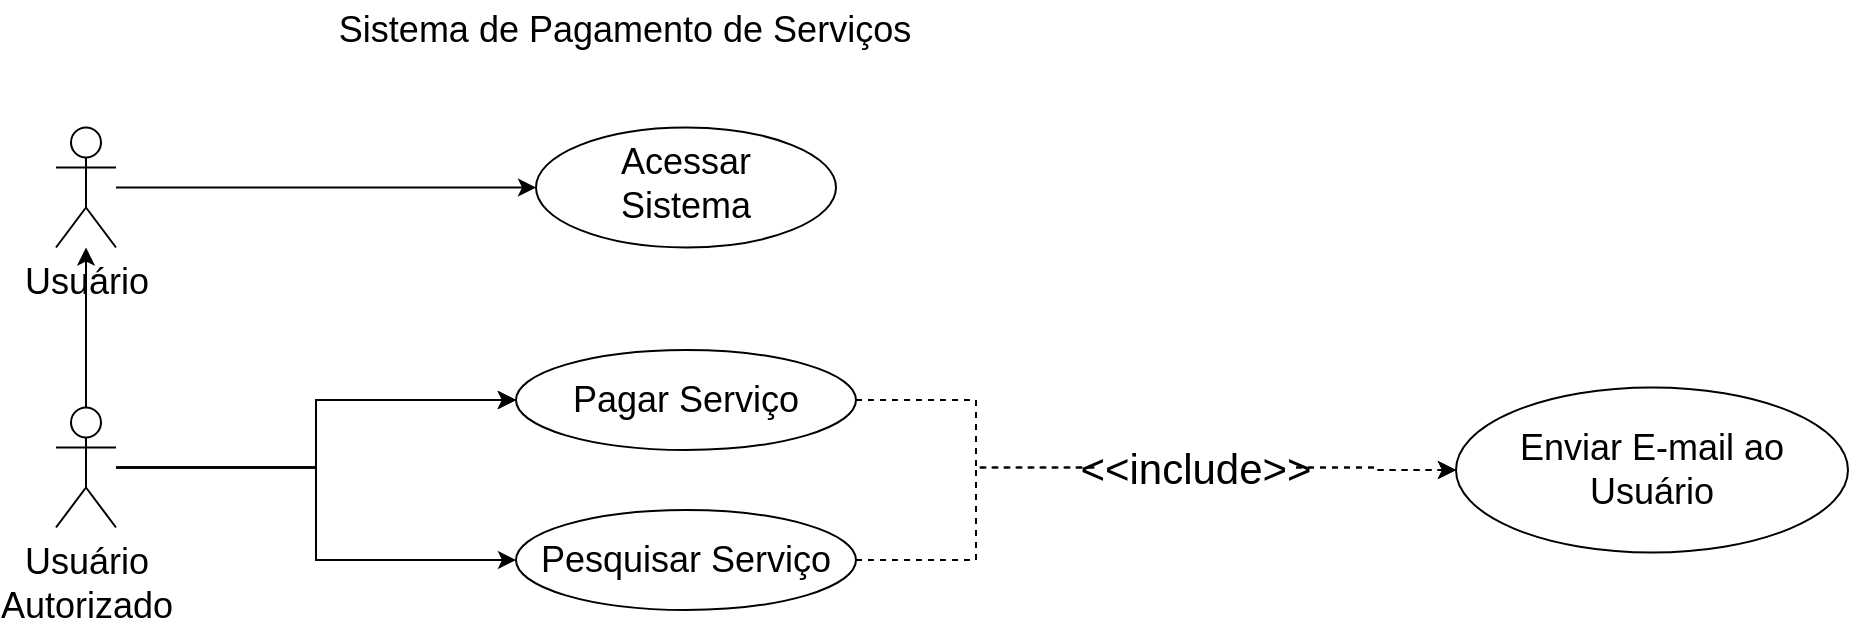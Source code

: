<mxfile version="15.6.0" type="github">
  <diagram id="GFazU6wIbxW0lbTs37Xs" name="Page-1">
    <mxGraphModel dx="1360" dy="1971" grid="1" gridSize="10" guides="1" tooltips="1" connect="1" arrows="1" fold="1" page="1" pageScale="1" pageWidth="827" pageHeight="1169" math="0" shadow="0">
      <root>
        <mxCell id="0" />
        <mxCell id="1" parent="0" />
        <mxCell id="R6VTZpEeM1OGPWIKPGFM-1" value="Sistema de Pagamento de Serviços&lt;br style=&quot;font-size: 18px;&quot;&gt;" style="text;html=1;align=center;verticalAlign=middle;resizable=0;points=[];autosize=1;strokeColor=none;fillColor=none;fontSize=18;" vertex="1" parent="1">
          <mxGeometry x="264" y="-1165" width="300" height="30" as="geometry" />
        </mxCell>
        <mxCell id="R6VTZpEeM1OGPWIKPGFM-5" value="" style="edgeStyle=orthogonalEdgeStyle;rounded=0;orthogonalLoop=1;jettySize=auto;html=1;fontSize=18;" edge="1" parent="1" source="R6VTZpEeM1OGPWIKPGFM-2" target="R6VTZpEeM1OGPWIKPGFM-4">
          <mxGeometry relative="1" as="geometry" />
        </mxCell>
        <mxCell id="R6VTZpEeM1OGPWIKPGFM-6" value="" style="edgeStyle=orthogonalEdgeStyle;rounded=0;orthogonalLoop=1;jettySize=auto;html=1;fontSize=18;" edge="1" parent="1" source="R6VTZpEeM1OGPWIKPGFM-2" target="R6VTZpEeM1OGPWIKPGFM-4">
          <mxGeometry relative="1" as="geometry" />
        </mxCell>
        <mxCell id="R6VTZpEeM1OGPWIKPGFM-7" value="" style="edgeStyle=orthogonalEdgeStyle;rounded=0;orthogonalLoop=1;jettySize=auto;html=1;fontSize=18;" edge="1" parent="1" source="R6VTZpEeM1OGPWIKPGFM-2" target="R6VTZpEeM1OGPWIKPGFM-4">
          <mxGeometry relative="1" as="geometry" />
        </mxCell>
        <mxCell id="R6VTZpEeM1OGPWIKPGFM-13" style="edgeStyle=orthogonalEdgeStyle;rounded=0;orthogonalLoop=1;jettySize=auto;html=1;entryX=0;entryY=0.5;entryDx=0;entryDy=0;fontSize=18;" edge="1" parent="1" source="R6VTZpEeM1OGPWIKPGFM-2" target="R6VTZpEeM1OGPWIKPGFM-12">
          <mxGeometry relative="1" as="geometry" />
        </mxCell>
        <mxCell id="R6VTZpEeM1OGPWIKPGFM-29" value="" style="edgeStyle=orthogonalEdgeStyle;rounded=0;orthogonalLoop=1;jettySize=auto;html=1;fontSize=21;" edge="1" parent="1" source="R6VTZpEeM1OGPWIKPGFM-2" target="R6VTZpEeM1OGPWIKPGFM-28">
          <mxGeometry relative="1" as="geometry" />
        </mxCell>
        <mxCell id="R6VTZpEeM1OGPWIKPGFM-2" value="Usuário&lt;br&gt;Autorizado" style="shape=umlActor;verticalLabelPosition=bottom;verticalAlign=top;html=1;fontSize=18;" vertex="1" parent="1">
          <mxGeometry x="130" y="-961.25" width="30" height="60" as="geometry" />
        </mxCell>
        <mxCell id="R6VTZpEeM1OGPWIKPGFM-16" value="" style="edgeStyle=orthogonalEdgeStyle;rounded=0;orthogonalLoop=1;jettySize=auto;html=1;fontSize=18;dashed=1;startArrow=none;" edge="1" parent="1" source="R6VTZpEeM1OGPWIKPGFM-19" target="R6VTZpEeM1OGPWIKPGFM-14">
          <mxGeometry relative="1" as="geometry" />
        </mxCell>
        <mxCell id="R6VTZpEeM1OGPWIKPGFM-4" value="Pagar Serviço" style="ellipse;whiteSpace=wrap;html=1;fontSize=18;verticalAlign=middle;" vertex="1" parent="1">
          <mxGeometry x="360" y="-990" width="170" height="50" as="geometry" />
        </mxCell>
        <mxCell id="R6VTZpEeM1OGPWIKPGFM-17" style="edgeStyle=orthogonalEdgeStyle;rounded=0;orthogonalLoop=1;jettySize=auto;html=1;exitX=1;exitY=0.5;exitDx=0;exitDy=0;entryX=0;entryY=0.5;entryDx=0;entryDy=0;dashed=1;fontSize=18;startArrow=none;" edge="1" parent="1" source="R6VTZpEeM1OGPWIKPGFM-19" target="R6VTZpEeM1OGPWIKPGFM-14">
          <mxGeometry relative="1" as="geometry" />
        </mxCell>
        <mxCell id="R6VTZpEeM1OGPWIKPGFM-12" value="Pesquisar Serviço" style="ellipse;whiteSpace=wrap;html=1;fontSize=18;verticalAlign=middle;" vertex="1" parent="1">
          <mxGeometry x="360" y="-910" width="170" height="50" as="geometry" />
        </mxCell>
        <mxCell id="R6VTZpEeM1OGPWIKPGFM-14" value="Enviar E-mail ao&lt;br&gt;Usuário" style="ellipse;whiteSpace=wrap;html=1;fontSize=18;verticalAlign=middle;" vertex="1" parent="1">
          <mxGeometry x="830" y="-971.25" width="196" height="82.5" as="geometry" />
        </mxCell>
        <mxCell id="R6VTZpEeM1OGPWIKPGFM-26" value="" style="edgeStyle=orthogonalEdgeStyle;rounded=0;orthogonalLoop=1;jettySize=auto;html=1;exitX=1;exitY=0.5;exitDx=0;exitDy=0;entryX=0;entryY=0.5;entryDx=0;entryDy=0;dashed=1;fontSize=18;endArrow=none;" edge="1" parent="1" source="R6VTZpEeM1OGPWIKPGFM-12" target="R6VTZpEeM1OGPWIKPGFM-19">
          <mxGeometry relative="1" as="geometry">
            <mxPoint x="530" y="-885" as="sourcePoint" />
            <mxPoint x="730" y="-930" as="targetPoint" />
          </mxGeometry>
        </mxCell>
        <mxCell id="R6VTZpEeM1OGPWIKPGFM-19" value="&amp;lt;&amp;lt;include&amp;gt;&amp;gt;" style="text;html=1;strokeColor=none;fillColor=none;align=center;verticalAlign=middle;whiteSpace=wrap;rounded=0;fontSize=21;" vertex="1" parent="1">
          <mxGeometry x="650" y="-958.75" width="100" height="55" as="geometry" />
        </mxCell>
        <mxCell id="R6VTZpEeM1OGPWIKPGFM-27" value="" style="edgeStyle=orthogonalEdgeStyle;rounded=0;orthogonalLoop=1;jettySize=auto;html=1;fontSize=18;dashed=1;endArrow=none;" edge="1" parent="1" source="R6VTZpEeM1OGPWIKPGFM-4" target="R6VTZpEeM1OGPWIKPGFM-19">
          <mxGeometry relative="1" as="geometry">
            <mxPoint x="530.0" y="-964.95" as="sourcePoint" />
            <mxPoint x="730.0" y="-929.95" as="targetPoint" />
          </mxGeometry>
        </mxCell>
        <mxCell id="R6VTZpEeM1OGPWIKPGFM-31" value="" style="edgeStyle=orthogonalEdgeStyle;rounded=0;orthogonalLoop=1;jettySize=auto;html=1;fontSize=21;" edge="1" parent="1" source="R6VTZpEeM1OGPWIKPGFM-28" target="R6VTZpEeM1OGPWIKPGFM-30">
          <mxGeometry relative="1" as="geometry" />
        </mxCell>
        <mxCell id="R6VTZpEeM1OGPWIKPGFM-28" value="Usuário" style="shape=umlActor;verticalLabelPosition=bottom;verticalAlign=top;html=1;fontSize=18;" vertex="1" parent="1">
          <mxGeometry x="130" y="-1101.25" width="30" height="60" as="geometry" />
        </mxCell>
        <mxCell id="R6VTZpEeM1OGPWIKPGFM-30" value="Acessar&lt;br&gt;Sistema" style="ellipse;whiteSpace=wrap;html=1;fontSize=18;verticalAlign=top;" vertex="1" parent="1">
          <mxGeometry x="370" y="-1101.25" width="150" height="60" as="geometry" />
        </mxCell>
      </root>
    </mxGraphModel>
  </diagram>
</mxfile>
